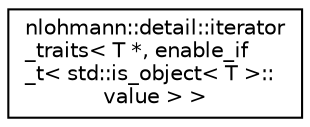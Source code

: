 digraph "Graphical Class Hierarchy"
{
 // INTERACTIVE_SVG=YES
  edge [fontname="Helvetica",fontsize="10",labelfontname="Helvetica",labelfontsize="10"];
  node [fontname="Helvetica",fontsize="10",shape=record];
  rankdir="LR";
  Node1 [label="nlohmann::detail::iterator\l_traits\< T *, enable_if\l_t\< std::is_object\< T \>::\lvalue \> \>",height=0.2,width=0.4,color="black", fillcolor="white", style="filled",URL="$structnlohmann_1_1detail_1_1iterator__traits_3_01_t_01_5_00_01enable__if__t_3_01std_1_1is__objec8d960665487688165530972cda4f1bea.html"];
}

